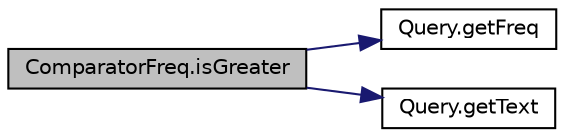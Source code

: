 digraph G
{
  edge [fontname="Helvetica",fontsize="10",labelfontname="Helvetica",labelfontsize="10"];
  node [fontname="Helvetica",fontsize="10",shape=record];
  rankdir="LR";
  Node1 [label="ComparatorFreq.isGreater",height=0.2,width=0.4,color="black", fillcolor="grey75", style="filled" fontcolor="black"];
  Node1 -> Node2 [color="midnightblue",fontsize="10",style="solid",fontname="Helvetica"];
  Node2 [label="Query.getFreq",height=0.2,width=0.4,color="black", fillcolor="white", style="filled",URL="$d3/ddf/classQuery.html#ab0e010a6f3853a61ca2184eeeb958a9f"];
  Node1 -> Node3 [color="midnightblue",fontsize="10",style="solid",fontname="Helvetica"];
  Node3 [label="Query.getText",height=0.2,width=0.4,color="black", fillcolor="white", style="filled",URL="$d3/ddf/classQuery.html#ae939aca03bbd3ce9814e85f59d9350c9"];
}
